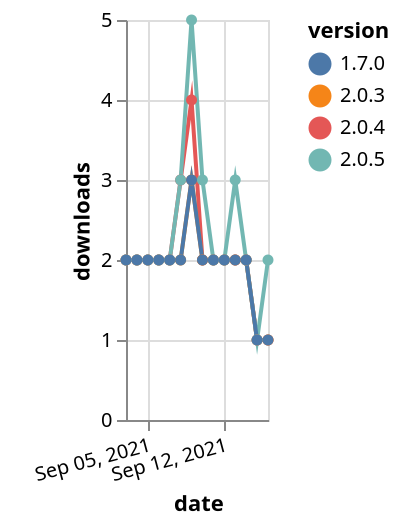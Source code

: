 {"$schema": "https://vega.github.io/schema/vega-lite/v5.json", "description": "A simple bar chart with embedded data.", "data": {"values": [{"date": "2021-09-03", "total": 1446, "delta": 2, "version": "2.0.4"}, {"date": "2021-09-04", "total": 1448, "delta": 2, "version": "2.0.4"}, {"date": "2021-09-05", "total": 1450, "delta": 2, "version": "2.0.4"}, {"date": "2021-09-06", "total": 1452, "delta": 2, "version": "2.0.4"}, {"date": "2021-09-07", "total": 1454, "delta": 2, "version": "2.0.4"}, {"date": "2021-09-08", "total": 1457, "delta": 3, "version": "2.0.4"}, {"date": "2021-09-09", "total": 1461, "delta": 4, "version": "2.0.4"}, {"date": "2021-09-10", "total": 1463, "delta": 2, "version": "2.0.4"}, {"date": "2021-09-11", "total": 1465, "delta": 2, "version": "2.0.4"}, {"date": "2021-09-12", "total": 1467, "delta": 2, "version": "2.0.4"}, {"date": "2021-09-13", "total": 1469, "delta": 2, "version": "2.0.4"}, {"date": "2021-09-14", "total": 1471, "delta": 2, "version": "2.0.4"}, {"date": "2021-09-15", "total": 1472, "delta": 1, "version": "2.0.4"}, {"date": "2021-09-16", "total": 1473, "delta": 1, "version": "2.0.4"}, {"date": "2021-09-03", "total": 1692, "delta": 2, "version": "2.0.3"}, {"date": "2021-09-04", "total": 1694, "delta": 2, "version": "2.0.3"}, {"date": "2021-09-05", "total": 1696, "delta": 2, "version": "2.0.3"}, {"date": "2021-09-06", "total": 1698, "delta": 2, "version": "2.0.3"}, {"date": "2021-09-07", "total": 1700, "delta": 2, "version": "2.0.3"}, {"date": "2021-09-08", "total": 1702, "delta": 2, "version": "2.0.3"}, {"date": "2021-09-09", "total": 1705, "delta": 3, "version": "2.0.3"}, {"date": "2021-09-10", "total": 1707, "delta": 2, "version": "2.0.3"}, {"date": "2021-09-11", "total": 1709, "delta": 2, "version": "2.0.3"}, {"date": "2021-09-12", "total": 1711, "delta": 2, "version": "2.0.3"}, {"date": "2021-09-13", "total": 1713, "delta": 2, "version": "2.0.3"}, {"date": "2021-09-14", "total": 1715, "delta": 2, "version": "2.0.3"}, {"date": "2021-09-15", "total": 1716, "delta": 1, "version": "2.0.3"}, {"date": "2021-09-16", "total": 1717, "delta": 1, "version": "2.0.3"}, {"date": "2021-09-03", "total": 1932, "delta": 2, "version": "2.0.5"}, {"date": "2021-09-04", "total": 1934, "delta": 2, "version": "2.0.5"}, {"date": "2021-09-05", "total": 1936, "delta": 2, "version": "2.0.5"}, {"date": "2021-09-06", "total": 1938, "delta": 2, "version": "2.0.5"}, {"date": "2021-09-07", "total": 1940, "delta": 2, "version": "2.0.5"}, {"date": "2021-09-08", "total": 1943, "delta": 3, "version": "2.0.5"}, {"date": "2021-09-09", "total": 1948, "delta": 5, "version": "2.0.5"}, {"date": "2021-09-10", "total": 1951, "delta": 3, "version": "2.0.5"}, {"date": "2021-09-11", "total": 1953, "delta": 2, "version": "2.0.5"}, {"date": "2021-09-12", "total": 1955, "delta": 2, "version": "2.0.5"}, {"date": "2021-09-13", "total": 1958, "delta": 3, "version": "2.0.5"}, {"date": "2021-09-14", "total": 1960, "delta": 2, "version": "2.0.5"}, {"date": "2021-09-15", "total": 1961, "delta": 1, "version": "2.0.5"}, {"date": "2021-09-16", "total": 1963, "delta": 2, "version": "2.0.5"}, {"date": "2021-09-03", "total": 2508, "delta": 2, "version": "1.7.0"}, {"date": "2021-09-04", "total": 2510, "delta": 2, "version": "1.7.0"}, {"date": "2021-09-05", "total": 2512, "delta": 2, "version": "1.7.0"}, {"date": "2021-09-06", "total": 2514, "delta": 2, "version": "1.7.0"}, {"date": "2021-09-07", "total": 2516, "delta": 2, "version": "1.7.0"}, {"date": "2021-09-08", "total": 2518, "delta": 2, "version": "1.7.0"}, {"date": "2021-09-09", "total": 2521, "delta": 3, "version": "1.7.0"}, {"date": "2021-09-10", "total": 2523, "delta": 2, "version": "1.7.0"}, {"date": "2021-09-11", "total": 2525, "delta": 2, "version": "1.7.0"}, {"date": "2021-09-12", "total": 2527, "delta": 2, "version": "1.7.0"}, {"date": "2021-09-13", "total": 2529, "delta": 2, "version": "1.7.0"}, {"date": "2021-09-14", "total": 2531, "delta": 2, "version": "1.7.0"}, {"date": "2021-09-15", "total": 2532, "delta": 1, "version": "1.7.0"}, {"date": "2021-09-16", "total": 2533, "delta": 1, "version": "1.7.0"}]}, "width": "container", "mark": {"type": "line", "point": {"filled": true}}, "encoding": {"x": {"field": "date", "type": "temporal", "timeUnit": "yearmonthdate", "title": "date", "axis": {"labelAngle": -15}}, "y": {"field": "delta", "type": "quantitative", "title": "downloads"}, "color": {"field": "version", "type": "nominal"}, "tooltip": {"field": "delta"}}}